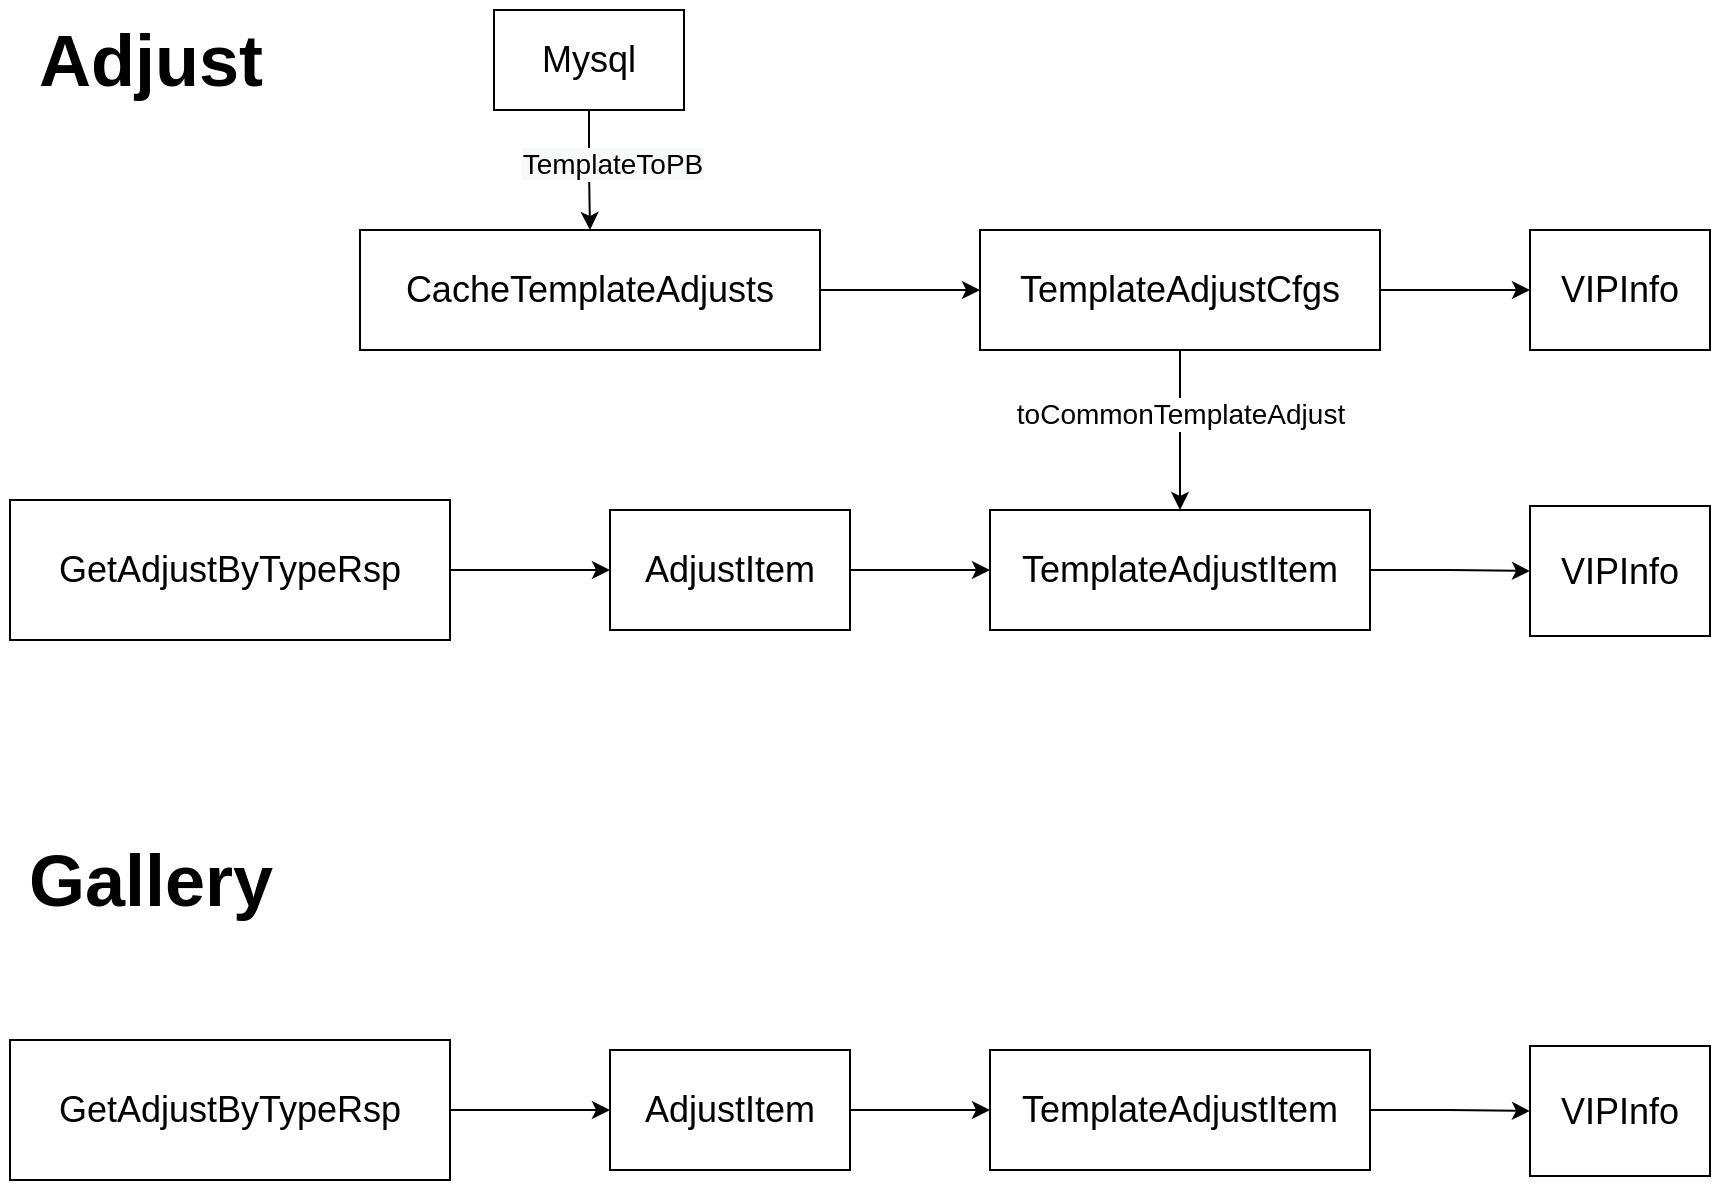 <mxfile version="20.2.2" type="github">
  <diagram id="6eFuIv4uiRzRvES8ZejX" name="Page-1">
    <mxGraphModel dx="1234" dy="1894" grid="1" gridSize="10" guides="1" tooltips="1" connect="1" arrows="1" fold="1" page="1" pageScale="1" pageWidth="850" pageHeight="1100" math="0" shadow="0">
      <root>
        <mxCell id="0" />
        <mxCell id="1" parent="0" />
        <mxCell id="OQe1Y0kKmWqE2SKBV_gD-3" value="" style="edgeStyle=orthogonalEdgeStyle;rounded=0;orthogonalLoop=1;jettySize=auto;html=1;fontSize=18;" edge="1" parent="1" source="OQe1Y0kKmWqE2SKBV_gD-1" target="OQe1Y0kKmWqE2SKBV_gD-2">
          <mxGeometry relative="1" as="geometry" />
        </mxCell>
        <mxCell id="OQe1Y0kKmWqE2SKBV_gD-1" value="&lt;font style=&quot;font-size: 18px;&quot;&gt;GetAdjustByTypeRsp&lt;/font&gt;" style="rounded=0;whiteSpace=wrap;html=1;" vertex="1" parent="1">
          <mxGeometry x="50" y="160" width="220" height="70" as="geometry" />
        </mxCell>
        <mxCell id="OQe1Y0kKmWqE2SKBV_gD-9" style="edgeStyle=orthogonalEdgeStyle;rounded=0;orthogonalLoop=1;jettySize=auto;html=1;exitX=1;exitY=0.5;exitDx=0;exitDy=0;entryX=0;entryY=0.5;entryDx=0;entryDy=0;fontSize=18;" edge="1" parent="1" source="OQe1Y0kKmWqE2SKBV_gD-2" target="OQe1Y0kKmWqE2SKBV_gD-6">
          <mxGeometry relative="1" as="geometry" />
        </mxCell>
        <mxCell id="OQe1Y0kKmWqE2SKBV_gD-2" value="&lt;font style=&quot;font-size: 18px;&quot;&gt;AdjustItem&lt;/font&gt;" style="rounded=0;whiteSpace=wrap;html=1;" vertex="1" parent="1">
          <mxGeometry x="350" y="165" width="120" height="60" as="geometry" />
        </mxCell>
        <mxCell id="OQe1Y0kKmWqE2SKBV_gD-11" value="" style="edgeStyle=orthogonalEdgeStyle;rounded=0;orthogonalLoop=1;jettySize=auto;html=1;fontSize=18;" edge="1" parent="1" source="OQe1Y0kKmWqE2SKBV_gD-6" target="OQe1Y0kKmWqE2SKBV_gD-10">
          <mxGeometry relative="1" as="geometry" />
        </mxCell>
        <mxCell id="OQe1Y0kKmWqE2SKBV_gD-6" value="&lt;font style=&quot;font-size: 18px;&quot;&gt;TemplateAdjustItem&lt;/font&gt;" style="rounded=0;whiteSpace=wrap;html=1;" vertex="1" parent="1">
          <mxGeometry x="540" y="165" width="190" height="60" as="geometry" />
        </mxCell>
        <mxCell id="OQe1Y0kKmWqE2SKBV_gD-10" value="&lt;font style=&quot;font-size: 18px;&quot;&gt;VIPInfo&lt;/font&gt;" style="rounded=0;whiteSpace=wrap;html=1;" vertex="1" parent="1">
          <mxGeometry x="810" y="163" width="90" height="65" as="geometry" />
        </mxCell>
        <mxCell id="OQe1Y0kKmWqE2SKBV_gD-12" value="&lt;b&gt;&lt;font style=&quot;font-size: 36px;&quot;&gt;Adjust&lt;/font&gt;&lt;/b&gt;" style="text;html=1;align=center;verticalAlign=middle;resizable=0;points=[];autosize=1;strokeColor=none;fillColor=none;fontSize=18;" vertex="1" parent="1">
          <mxGeometry x="50" y="-90" width="140" height="60" as="geometry" />
        </mxCell>
        <mxCell id="OQe1Y0kKmWqE2SKBV_gD-13" value="" style="edgeStyle=orthogonalEdgeStyle;rounded=0;orthogonalLoop=1;jettySize=auto;html=1;fontSize=18;" edge="1" parent="1" source="OQe1Y0kKmWqE2SKBV_gD-14" target="OQe1Y0kKmWqE2SKBV_gD-16">
          <mxGeometry relative="1" as="geometry" />
        </mxCell>
        <mxCell id="OQe1Y0kKmWqE2SKBV_gD-14" value="&lt;font style=&quot;font-size: 18px;&quot;&gt;GetAdjustByTypeRsp&lt;/font&gt;" style="rounded=0;whiteSpace=wrap;html=1;" vertex="1" parent="1">
          <mxGeometry x="50" y="430" width="220" height="70" as="geometry" />
        </mxCell>
        <mxCell id="OQe1Y0kKmWqE2SKBV_gD-15" style="edgeStyle=orthogonalEdgeStyle;rounded=0;orthogonalLoop=1;jettySize=auto;html=1;exitX=1;exitY=0.5;exitDx=0;exitDy=0;entryX=0;entryY=0.5;entryDx=0;entryDy=0;fontSize=18;" edge="1" parent="1" source="OQe1Y0kKmWqE2SKBV_gD-16" target="OQe1Y0kKmWqE2SKBV_gD-18">
          <mxGeometry relative="1" as="geometry" />
        </mxCell>
        <mxCell id="OQe1Y0kKmWqE2SKBV_gD-16" value="&lt;font style=&quot;font-size: 18px;&quot;&gt;AdjustItem&lt;/font&gt;" style="rounded=0;whiteSpace=wrap;html=1;" vertex="1" parent="1">
          <mxGeometry x="350" y="435" width="120" height="60" as="geometry" />
        </mxCell>
        <mxCell id="OQe1Y0kKmWqE2SKBV_gD-17" value="" style="edgeStyle=orthogonalEdgeStyle;rounded=0;orthogonalLoop=1;jettySize=auto;html=1;fontSize=18;" edge="1" parent="1" source="OQe1Y0kKmWqE2SKBV_gD-18" target="OQe1Y0kKmWqE2SKBV_gD-19">
          <mxGeometry relative="1" as="geometry" />
        </mxCell>
        <mxCell id="OQe1Y0kKmWqE2SKBV_gD-18" value="&lt;font style=&quot;font-size: 18px;&quot;&gt;TemplateAdjustItem&lt;/font&gt;" style="rounded=0;whiteSpace=wrap;html=1;" vertex="1" parent="1">
          <mxGeometry x="540" y="435" width="190" height="60" as="geometry" />
        </mxCell>
        <mxCell id="OQe1Y0kKmWqE2SKBV_gD-19" value="&lt;font style=&quot;font-size: 18px;&quot;&gt;VIPInfo&lt;/font&gt;" style="rounded=0;whiteSpace=wrap;html=1;" vertex="1" parent="1">
          <mxGeometry x="810" y="433" width="90" height="65" as="geometry" />
        </mxCell>
        <mxCell id="OQe1Y0kKmWqE2SKBV_gD-20" value="&lt;b&gt;&lt;font style=&quot;font-size: 36px;&quot;&gt;Gallery&lt;/font&gt;&lt;/b&gt;" style="text;html=1;align=center;verticalAlign=middle;resizable=0;points=[];autosize=1;strokeColor=none;fillColor=none;fontSize=18;" vertex="1" parent="1">
          <mxGeometry x="45" y="320" width="150" height="60" as="geometry" />
        </mxCell>
        <mxCell id="OQe1Y0kKmWqE2SKBV_gD-23" value="" style="edgeStyle=orthogonalEdgeStyle;rounded=0;orthogonalLoop=1;jettySize=auto;html=1;fontSize=36;" edge="1" parent="1" source="OQe1Y0kKmWqE2SKBV_gD-21" target="OQe1Y0kKmWqE2SKBV_gD-22">
          <mxGeometry relative="1" as="geometry" />
        </mxCell>
        <mxCell id="OQe1Y0kKmWqE2SKBV_gD-21" value="&lt;font style=&quot;font-size: 18px;&quot;&gt;CacheTemplateAdjusts&lt;/font&gt;" style="rounded=0;whiteSpace=wrap;html=1;" vertex="1" parent="1">
          <mxGeometry x="225" y="25" width="230" height="60" as="geometry" />
        </mxCell>
        <mxCell id="OQe1Y0kKmWqE2SKBV_gD-25" style="edgeStyle=orthogonalEdgeStyle;rounded=0;orthogonalLoop=1;jettySize=auto;html=1;exitX=1;exitY=0.5;exitDx=0;exitDy=0;entryX=0;entryY=0.5;entryDx=0;entryDy=0;fontSize=36;" edge="1" parent="1" source="OQe1Y0kKmWqE2SKBV_gD-22" target="OQe1Y0kKmWqE2SKBV_gD-24">
          <mxGeometry relative="1" as="geometry" />
        </mxCell>
        <mxCell id="OQe1Y0kKmWqE2SKBV_gD-28" style="edgeStyle=orthogonalEdgeStyle;rounded=0;orthogonalLoop=1;jettySize=auto;html=1;exitX=0.5;exitY=1;exitDx=0;exitDy=0;entryX=0.5;entryY=0;entryDx=0;entryDy=0;fontSize=14;" edge="1" parent="1" source="OQe1Y0kKmWqE2SKBV_gD-22" target="OQe1Y0kKmWqE2SKBV_gD-6">
          <mxGeometry relative="1" as="geometry">
            <mxPoint x="750" y="80" as="targetPoint" />
          </mxGeometry>
        </mxCell>
        <mxCell id="OQe1Y0kKmWqE2SKBV_gD-31" value="toCommonTemplateAdjust" style="edgeLabel;html=1;align=center;verticalAlign=middle;resizable=0;points=[];fontSize=14;" vertex="1" connectable="0" parent="OQe1Y0kKmWqE2SKBV_gD-28">
          <mxGeometry x="-0.1" relative="1" as="geometry">
            <mxPoint y="-4" as="offset" />
          </mxGeometry>
        </mxCell>
        <mxCell id="OQe1Y0kKmWqE2SKBV_gD-22" value="&lt;font style=&quot;font-size: 18px;&quot;&gt;TemplateAdjustCfgs&lt;/font&gt;" style="rounded=0;whiteSpace=wrap;html=1;" vertex="1" parent="1">
          <mxGeometry x="535" y="25" width="200" height="60" as="geometry" />
        </mxCell>
        <mxCell id="OQe1Y0kKmWqE2SKBV_gD-24" value="&lt;font style=&quot;font-size: 18px;&quot;&gt;VIPInfo&lt;/font&gt;" style="rounded=0;whiteSpace=wrap;html=1;" vertex="1" parent="1">
          <mxGeometry x="810" y="25" width="90" height="60" as="geometry" />
        </mxCell>
        <mxCell id="OQe1Y0kKmWqE2SKBV_gD-33" style="edgeStyle=orthogonalEdgeStyle;rounded=0;orthogonalLoop=1;jettySize=auto;html=1;exitX=0.5;exitY=1;exitDx=0;exitDy=0;entryX=0.5;entryY=0;entryDx=0;entryDy=0;fontSize=14;" edge="1" parent="1" source="OQe1Y0kKmWqE2SKBV_gD-32" target="OQe1Y0kKmWqE2SKBV_gD-21">
          <mxGeometry relative="1" as="geometry" />
        </mxCell>
        <mxCell id="OQe1Y0kKmWqE2SKBV_gD-35" value="&lt;span style=&quot;background-color: rgb(248, 249, 250);&quot;&gt;&lt;font style=&quot;font-size: 14px;&quot;&gt;TemplateToPB&lt;/font&gt;&lt;/span&gt;" style="edgeLabel;html=1;align=center;verticalAlign=middle;resizable=0;points=[];fontSize=14;" vertex="1" connectable="0" parent="OQe1Y0kKmWqE2SKBV_gD-33">
          <mxGeometry x="-0.127" relative="1" as="geometry">
            <mxPoint x="11" as="offset" />
          </mxGeometry>
        </mxCell>
        <mxCell id="OQe1Y0kKmWqE2SKBV_gD-32" value="&lt;font style=&quot;font-size: 18px;&quot;&gt;Mysql&lt;br&gt;&lt;/font&gt;" style="rounded=0;whiteSpace=wrap;html=1;" vertex="1" parent="1">
          <mxGeometry x="292" y="-85" width="95" height="50" as="geometry" />
        </mxCell>
      </root>
    </mxGraphModel>
  </diagram>
</mxfile>
